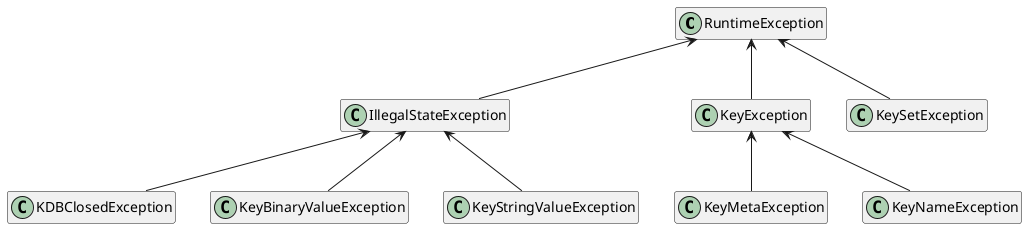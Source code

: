 @startuml

hide members


class RuntimeException
class IllegalStateException
class KDBClosedException
class KeyBinaryValueException
class KeyException
class KeyMetaException
class KeyNameException
class KeySetException
class KeyStringValueException

RuntimeException <-- IllegalStateException
RuntimeException <-- KeyException
RuntimeException <-- KeySetException
IllegalStateException <-- KDBClosedException
IllegalStateException <-- KeyBinaryValueException
IllegalStateException <-- KeyStringValueException
KeyException <-- KeyMetaException
KeyException <-- KeyNameException

@enduml
